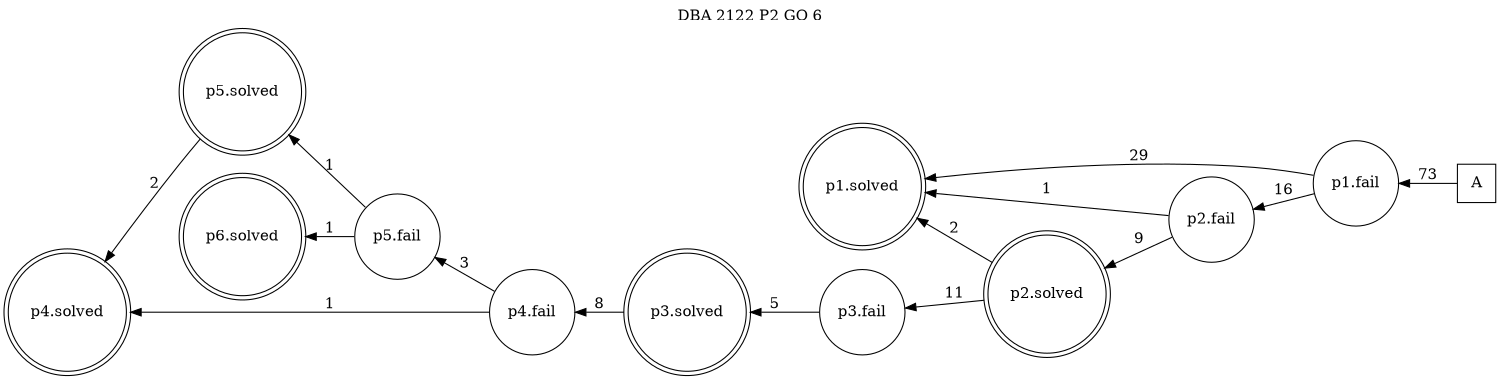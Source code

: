 digraph DBA_2122_P2_GO_6_GOOD {
labelloc="tl"
label= " DBA 2122 P2 GO 6 "
rankdir="RL";
graph [ size=" 10 , 10 !"]

"A" [shape="square" label="A"]
"p1.fail" [shape="circle" label="p1.fail"]
"p1.solved" [shape="doublecircle" label="p1.solved"]
"p2.fail" [shape="circle" label="p2.fail"]
"p2.solved" [shape="doublecircle" label="p2.solved"]
"p3.fail" [shape="circle" label="p3.fail"]
"p3.solved" [shape="doublecircle" label="p3.solved"]
"p4.fail" [shape="circle" label="p4.fail"]
"p5.fail" [shape="circle" label="p5.fail"]
"p5.solved" [shape="doublecircle" label="p5.solved"]
"p4.solved" [shape="doublecircle" label="p4.solved"]
"p6.solved" [shape="doublecircle" label="p6.solved"]
"A" -> "p1.fail" [ label=73]
"p1.fail" -> "p1.solved" [ label=29]
"p1.fail" -> "p2.fail" [ label=16]
"p2.fail" -> "p1.solved" [ label=1]
"p2.fail" -> "p2.solved" [ label=9]
"p2.solved" -> "p1.solved" [ label=2]
"p2.solved" -> "p3.fail" [ label=11]
"p3.fail" -> "p3.solved" [ label=5]
"p3.solved" -> "p4.fail" [ label=8]
"p4.fail" -> "p5.fail" [ label=3]
"p4.fail" -> "p4.solved" [ label=1]
"p5.fail" -> "p5.solved" [ label=1]
"p5.fail" -> "p6.solved" [ label=1]
"p5.solved" -> "p4.solved" [ label=2]
}
